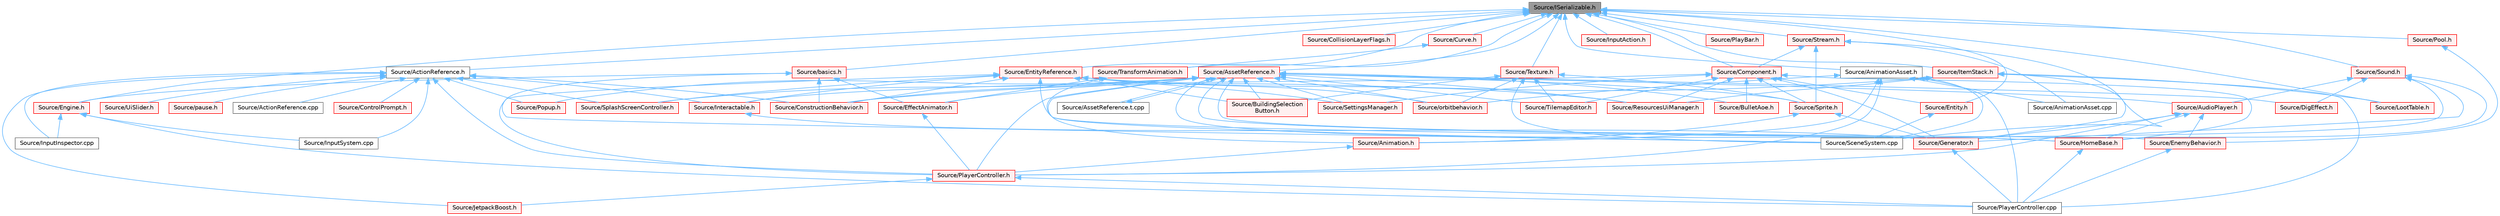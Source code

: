 digraph "Source/ISerializable.h"
{
 // LATEX_PDF_SIZE
  bgcolor="transparent";
  edge [fontname=Helvetica,fontsize=10,labelfontname=Helvetica,labelfontsize=10];
  node [fontname=Helvetica,fontsize=10,shape=box,height=0.2,width=0.4];
  Node1 [id="Node000001",label="Source/ISerializable.h",height=0.2,width=0.4,color="gray40", fillcolor="grey60", style="filled", fontcolor="black",tooltip="interface for all serializable objects"];
  Node1 -> Node2 [id="edge1_Node000001_Node000002",dir="back",color="steelblue1",style="solid",tooltip=" "];
  Node2 [id="Node000002",label="Source/ActionReference.h",height=0.2,width=0.4,color="grey40", fillcolor="white", style="filled",URL="$dd/dc7/ActionReference_8h.html",tooltip="a reference to an input Action"];
  Node2 -> Node3 [id="edge2_Node000002_Node000003",dir="back",color="steelblue1",style="solid",tooltip=" "];
  Node3 [id="Node000003",label="Source/ActionReference.cpp",height=0.2,width=0.4,color="grey40", fillcolor="white", style="filled",URL="$d8/d2f/ActionReference_8cpp.html",tooltip="a reference to an input Action"];
  Node2 -> Node4 [id="edge3_Node000002_Node000004",dir="back",color="steelblue1",style="solid",tooltip=" "];
  Node4 [id="Node000004",label="Source/ConstructionBehavior.h",height=0.2,width=0.4,color="red", fillcolor="#FFF0F0", style="filled",URL="$d9/def/ConstructionBehavior_8h.html",tooltip="handles the construction of towers and modification of terrain"];
  Node2 -> Node9 [id="edge4_Node000002_Node000009",dir="back",color="steelblue1",style="solid",tooltip=" "];
  Node9 [id="Node000009",label="Source/ControlPrompt.h",height=0.2,width=0.4,color="red", fillcolor="#FFF0F0", style="filled",URL="$d6/d12/ControlPrompt_8h.html",tooltip="Displays a control prompt for an ActionReference."];
  Node2 -> Node14 [id="edge5_Node000002_Node000014",dir="back",color="steelblue1",style="solid",tooltip=" "];
  Node14 [id="Node000014",label="Source/InputInspector.cpp",height=0.2,width=0.4,color="grey40", fillcolor="white", style="filled",URL="$d9/d70/InputInspector_8cpp.html",tooltip="Input system addition, holds Action and Debug info."];
  Node2 -> Node15 [id="edge6_Node000002_Node000015",dir="back",color="steelblue1",style="solid",tooltip=" "];
  Node15 [id="Node000015",label="Source/InputSystem.cpp",height=0.2,width=0.4,color="grey40", fillcolor="white", style="filled",URL="$da/d9c/InputSystem_8cpp.html",tooltip="Input system, m_Handles key and mouse inputs."];
  Node2 -> Node16 [id="edge7_Node000002_Node000016",dir="back",color="steelblue1",style="solid",tooltip=" "];
  Node16 [id="Node000016",label="Source/Interactable.h",height=0.2,width=0.4,color="red", fillcolor="#FFF0F0", style="filled",URL="$d6/dc1/Interactable_8h.html",tooltip="Component which can be interacted with by pressing a button when nearby."];
  Node16 -> Node18 [id="edge8_Node000016_Node000018",dir="back",color="steelblue1",style="solid",tooltip=" "];
  Node18 [id="Node000018",label="Source/Generator.h",height=0.2,width=0.4,color="red", fillcolor="#FFF0F0", style="filled",URL="$d9/d12/Generator_8h_source.html",tooltip=" "];
  Node18 -> Node20 [id="edge9_Node000018_Node000020",dir="back",color="steelblue1",style="solid",tooltip=" "];
  Node20 [id="Node000020",label="Source/PlayerController.cpp",height=0.2,width=0.4,color="grey40", fillcolor="white", style="filled",URL="$d3/d7e/PlayerController_8cpp.html",tooltip="PlayerController Behaviour Class."];
  Node2 -> Node25 [id="edge10_Node000002_Node000025",dir="back",color="steelblue1",style="solid",tooltip=" "];
  Node25 [id="Node000025",label="Source/JetpackBoost.h",height=0.2,width=0.4,color="red", fillcolor="#FFF0F0", style="filled",URL="$da/d88/JetpackBoost_8h_source.html",tooltip=" "];
  Node2 -> Node26 [id="edge11_Node000002_Node000026",dir="back",color="steelblue1",style="solid",tooltip=" "];
  Node26 [id="Node000026",label="Source/PlayerController.h",height=0.2,width=0.4,color="red", fillcolor="#FFF0F0", style="filled",URL="$db/db4/PlayerController_8h.html",tooltip="PlayerController Behaviour Class."];
  Node26 -> Node25 [id="edge12_Node000026_Node000025",dir="back",color="steelblue1",style="solid",tooltip=" "];
  Node26 -> Node20 [id="edge13_Node000026_Node000020",dir="back",color="steelblue1",style="solid",tooltip=" "];
  Node2 -> Node27 [id="edge14_Node000002_Node000027",dir="back",color="steelblue1",style="solid",tooltip=" "];
  Node27 [id="Node000027",label="Source/Popup.h",height=0.2,width=0.4,color="red", fillcolor="#FFF0F0", style="filled",URL="$d2/d4b/Popup_8h.html",tooltip="A popup is a behavior that will show a popup when a button is pressed."];
  Node2 -> Node29 [id="edge15_Node000002_Node000029",dir="back",color="steelblue1",style="solid",tooltip=" "];
  Node29 [id="Node000029",label="Source/SplashScreenController.h",height=0.2,width=0.4,color="red", fillcolor="#FFF0F0", style="filled",URL="$da/d14/SplashScreenController_8h_source.html",tooltip=" "];
  Node2 -> Node30 [id="edge16_Node000002_Node000030",dir="back",color="steelblue1",style="solid",tooltip=" "];
  Node30 [id="Node000030",label="Source/UiSlider.h",height=0.2,width=0.4,color="red", fillcolor="#FFF0F0", style="filled",URL="$de/dad/UiSlider_8h.html",tooltip="Ui Slider component."];
  Node2 -> Node32 [id="edge17_Node000002_Node000032",dir="back",color="steelblue1",style="solid",tooltip=" "];
  Node32 [id="Node000032",label="Source/pause.h",height=0.2,width=0.4,color="red", fillcolor="#FFF0F0", style="filled",URL="$d6/d82/pause_8h.html",tooltip="component that pauses the game"];
  Node1 -> Node34 [id="edge18_Node000001_Node000034",dir="back",color="steelblue1",style="solid",tooltip=" "];
  Node34 [id="Node000034",label="Source/AnimationAsset.h",height=0.2,width=0.4,color="grey40", fillcolor="white", style="filled",URL="$d4/df8/AnimationAsset_8h.html",tooltip="Asset that contains information about a spritesheet animation."];
  Node34 -> Node35 [id="edge19_Node000034_Node000035",dir="back",color="steelblue1",style="solid",tooltip=" "];
  Node35 [id="Node000035",label="Source/Animation.h",height=0.2,width=0.4,color="red", fillcolor="#FFF0F0", style="filled",URL="$d2/d76/Animation_8h.html",tooltip="animation component class"];
  Node35 -> Node26 [id="edge20_Node000035_Node000026",dir="back",color="steelblue1",style="solid",tooltip=" "];
  Node34 -> Node40 [id="edge21_Node000034_Node000040",dir="back",color="steelblue1",style="solid",tooltip=" "];
  Node40 [id="Node000040",label="Source/AnimationAsset.cpp",height=0.2,width=0.4,color="grey40", fillcolor="white", style="filled",URL="$dc/d5d/AnimationAsset_8cpp.html",tooltip="Asset that contains information about a spritesheet animation."];
  Node34 -> Node20 [id="edge22_Node000034_Node000020",dir="back",color="steelblue1",style="solid",tooltip=" "];
  Node34 -> Node26 [id="edge23_Node000034_Node000026",dir="back",color="steelblue1",style="solid",tooltip=" "];
  Node34 -> Node41 [id="edge24_Node000034_Node000041",dir="back",color="steelblue1",style="solid",tooltip=" "];
  Node41 [id="Node000041",label="Source/SceneSystem.cpp",height=0.2,width=0.4,color="grey40", fillcolor="white", style="filled",URL="$df/dce/SceneSystem_8cpp.html",tooltip="handles the process of resetting and changing scenes"];
  Node34 -> Node42 [id="edge25_Node000034_Node000042",dir="back",color="steelblue1",style="solid",tooltip=" "];
  Node42 [id="Node000042",label="Source/orbitbehavior.h",height=0.2,width=0.4,color="red", fillcolor="#FFF0F0", style="filled",URL="$dc/dfe/orbitbehavior_8h_source.html",tooltip=" "];
  Node1 -> Node43 [id="edge26_Node000001_Node000043",dir="back",color="steelblue1",style="solid",tooltip=" "];
  Node43 [id="Node000043",label="Source/AssetReference.h",height=0.2,width=0.4,color="red", fillcolor="#FFF0F0", style="filled",URL="$dc/dd6/AssetReference_8h.html",tooltip="a reference to an Asset"];
  Node43 -> Node35 [id="edge27_Node000043_Node000035",dir="back",color="steelblue1",style="solid",tooltip=" "];
  Node43 -> Node44 [id="edge28_Node000043_Node000044",dir="back",color="steelblue1",style="solid",tooltip=" "];
  Node44 [id="Node000044",label="Source/AssetReference.t.cpp",height=0.2,width=0.4,color="grey40", fillcolor="white", style="filled",URL="$d7/d1f/AssetReference_8t_8cpp.html",tooltip="a reference to an Asset"];
  Node44 -> Node43 [id="edge29_Node000044_Node000043",dir="back",color="steelblue1",style="solid",tooltip=" "];
  Node43 -> Node45 [id="edge30_Node000043_Node000045",dir="back",color="steelblue1",style="solid",tooltip=" "];
  Node45 [id="Node000045",label="Source/AudioPlayer.h",height=0.2,width=0.4,color="red", fillcolor="#FFF0F0", style="filled",URL="$db/de5/AudioPlayer_8h.html",tooltip="Component that plays audio."];
  Node45 -> Node47 [id="edge31_Node000045_Node000047",dir="back",color="steelblue1",style="solid",tooltip=" "];
  Node47 [id="Node000047",label="Source/EnemyBehavior.h",height=0.2,width=0.4,color="red", fillcolor="#FFF0F0", style="filled",URL="$d6/dc9/EnemyBehavior_8h_source.html",tooltip=" "];
  Node47 -> Node20 [id="edge32_Node000047_Node000020",dir="back",color="steelblue1",style="solid",tooltip=" "];
  Node45 -> Node18 [id="edge33_Node000045_Node000018",dir="back",color="steelblue1",style="solid",tooltip=" "];
  Node45 -> Node48 [id="edge34_Node000045_Node000048",dir="back",color="steelblue1",style="solid",tooltip=" "];
  Node48 [id="Node000048",label="Source/HomeBase.h",height=0.2,width=0.4,color="red", fillcolor="#FFF0F0", style="filled",URL="$d9/d7c/HomeBase_8h_source.html",tooltip=" "];
  Node48 -> Node20 [id="edge35_Node000048_Node000020",dir="back",color="steelblue1",style="solid",tooltip=" "];
  Node45 -> Node26 [id="edge36_Node000045_Node000026",dir="back",color="steelblue1",style="solid",tooltip=" "];
  Node43 -> Node55 [id="edge37_Node000043_Node000055",dir="back",color="steelblue1",style="solid",tooltip=" "];
  Node55 [id="Node000055",label="Source/BuildingSelection\lButton.h",height=0.2,width=0.4,color="red", fillcolor="#FFF0F0", style="filled",URL="$de/d78/BuildingSelectionButton_8h.html",tooltip="button that selects which building the ConstructionManager should place"];
  Node43 -> Node56 [id="edge38_Node000043_Node000056",dir="back",color="steelblue1",style="solid",tooltip=" "];
  Node56 [id="Node000056",label="Source/BulletAoe.h",height=0.2,width=0.4,color="red", fillcolor="#FFF0F0", style="filled",URL="$db/d2f/BulletAoe_8h_source.html",tooltip=" "];
  Node43 -> Node4 [id="edge39_Node000043_Node000004",dir="back",color="steelblue1",style="solid",tooltip=" "];
  Node43 -> Node57 [id="edge40_Node000043_Node000057",dir="back",color="steelblue1",style="solid",tooltip=" "];
  Node57 [id="Node000057",label="Source/DigEffect.h",height=0.2,width=0.4,color="red", fillcolor="#FFF0F0", style="filled",URL="$d8/dfb/DigEffect_8h_source.html",tooltip=" "];
  Node43 -> Node58 [id="edge41_Node000043_Node000058",dir="back",color="steelblue1",style="solid",tooltip=" "];
  Node58 [id="Node000058",label="Source/EffectAnimator.h",height=0.2,width=0.4,color="red", fillcolor="#FFF0F0", style="filled",URL="$db/d11/EffectAnimator_8h.html",tooltip="Component that animates a Transform's matrix."];
  Node58 -> Node26 [id="edge42_Node000058_Node000026",dir="back",color="steelblue1",style="solid",tooltip=" "];
  Node43 -> Node47 [id="edge43_Node000043_Node000047",dir="back",color="steelblue1",style="solid",tooltip=" "];
  Node43 -> Node18 [id="edge44_Node000043_Node000018",dir="back",color="steelblue1",style="solid",tooltip=" "];
  Node43 -> Node48 [id="edge45_Node000043_Node000048",dir="back",color="steelblue1",style="solid",tooltip=" "];
  Node43 -> Node26 [id="edge46_Node000043_Node000026",dir="back",color="steelblue1",style="solid",tooltip=" "];
  Node43 -> Node27 [id="edge47_Node000043_Node000027",dir="back",color="steelblue1",style="solid",tooltip=" "];
  Node43 -> Node60 [id="edge48_Node000043_Node000060",dir="back",color="steelblue1",style="solid",tooltip=" "];
  Node60 [id="Node000060",label="Source/ResourcesUiManager.h",height=0.2,width=0.4,color="red", fillcolor="#FFF0F0", style="filled",URL="$d6/d1f/ResourcesUiManager_8h.html",tooltip="Component that manages the UI for displaying what resources a player currently has."];
  Node43 -> Node62 [id="edge49_Node000043_Node000062",dir="back",color="steelblue1",style="solid",tooltip=" "];
  Node62 [id="Node000062",label="Source/SettingsManager.h",height=0.2,width=0.4,color="red", fillcolor="#FFF0F0", style="filled",URL="$d9/d4a/SettingsManager_8h.html",tooltip="Settings Manager Class."];
  Node43 -> Node29 [id="edge50_Node000043_Node000029",dir="back",color="steelblue1",style="solid",tooltip=" "];
  Node43 -> Node63 [id="edge51_Node000043_Node000063",dir="back",color="steelblue1",style="solid",tooltip=" "];
  Node63 [id="Node000063",label="Source/Sprite.h",height=0.2,width=0.4,color="red", fillcolor="#FFF0F0", style="filled",URL="$d7/d31/Sprite_8h_source.html",tooltip=" "];
  Node63 -> Node35 [id="edge52_Node000063_Node000035",dir="back",color="steelblue1",style="solid",tooltip=" "];
  Node63 -> Node18 [id="edge53_Node000063_Node000018",dir="back",color="steelblue1",style="solid",tooltip=" "];
  Node43 -> Node84 [id="edge54_Node000043_Node000084",dir="back",color="steelblue1",style="solid",tooltip=" "];
  Node84 [id="Node000084",label="Source/TilemapEditor.h",height=0.2,width=0.4,color="red", fillcolor="#FFF0F0", style="filled",URL="$d3/da4/TilemapEditor_8h.html",tooltip="Component that allows direct editing of a Tilemap."];
  Node43 -> Node42 [id="edge55_Node000043_Node000042",dir="back",color="steelblue1",style="solid",tooltip=" "];
  Node1 -> Node87 [id="edge56_Node000001_Node000087",dir="back",color="steelblue1",style="solid",tooltip=" "];
  Node87 [id="Node000087",label="Source/CollisionLayerFlags.h",height=0.2,width=0.4,color="red", fillcolor="#FFF0F0", style="filled",URL="$d1/d9d/CollisionLayerFlags_8h.html",tooltip="struct that determines which collision layers to interact with"];
  Node1 -> Node105 [id="edge57_Node000001_Node000105",dir="back",color="steelblue1",style="solid",tooltip=" "];
  Node105 [id="Node000105",label="Source/Component.h",height=0.2,width=0.4,color="red", fillcolor="#FFF0F0", style="filled",URL="$d0/da1/Component_8h.html",tooltip="Virtual component header."];
  Node105 -> Node56 [id="edge58_Node000105_Node000056",dir="back",color="steelblue1",style="solid",tooltip=" "];
  Node105 -> Node138 [id="edge59_Node000105_Node000138",dir="back",color="steelblue1",style="solid",tooltip=" "];
  Node138 [id="Node000138",label="Source/Entity.h",height=0.2,width=0.4,color="red", fillcolor="#FFF0F0", style="filled",URL="$d4/da0/Entity_8h.html",tooltip="Entity class which holds Components."];
  Node138 -> Node41 [id="edge60_Node000138_Node000041",dir="back",color="steelblue1",style="solid",tooltip=" "];
  Node105 -> Node18 [id="edge61_Node000105_Node000018",dir="back",color="steelblue1",style="solid",tooltip=" "];
  Node105 -> Node48 [id="edge62_Node000105_Node000048",dir="back",color="steelblue1",style="solid",tooltip=" "];
  Node105 -> Node16 [id="edge63_Node000105_Node000016",dir="back",color="steelblue1",style="solid",tooltip=" "];
  Node105 -> Node60 [id="edge64_Node000105_Node000060",dir="back",color="steelblue1",style="solid",tooltip=" "];
  Node105 -> Node62 [id="edge65_Node000105_Node000062",dir="back",color="steelblue1",style="solid",tooltip=" "];
  Node105 -> Node63 [id="edge66_Node000105_Node000063",dir="back",color="steelblue1",style="solid",tooltip=" "];
  Node105 -> Node84 [id="edge67_Node000105_Node000084",dir="back",color="steelblue1",style="solid",tooltip=" "];
  Node1 -> Node178 [id="edge68_Node000001_Node000178",dir="back",color="steelblue1",style="solid",tooltip=" "];
  Node178 [id="Node000178",label="Source/Curve.h",height=0.2,width=0.4,color="red", fillcolor="#FFF0F0", style="filled",URL="$d8/de7/Curve_8h.html",tooltip="class for interpolating between sequences of values"];
  Node178 -> Node180 [id="edge69_Node000178_Node000180",dir="back",color="steelblue1",style="solid",tooltip=" "];
  Node180 [id="Node000180",label="Source/TransformAnimation.h",height=0.2,width=0.4,color="red", fillcolor="#FFF0F0", style="filled",URL="$da/dbc/TransformAnimation_8h.html",tooltip="Asset that animates a Transform with Curves."];
  Node180 -> Node58 [id="edge70_Node000180_Node000058",dir="back",color="steelblue1",style="solid",tooltip=" "];
  Node180 -> Node41 [id="edge71_Node000180_Node000041",dir="back",color="steelblue1",style="solid",tooltip=" "];
  Node1 -> Node182 [id="edge72_Node000001_Node000182",dir="back",color="steelblue1",style="solid",tooltip=" "];
  Node182 [id="Node000182",label="Source/Engine.h",height=0.2,width=0.4,color="red", fillcolor="#FFF0F0", style="filled",URL="$d1/dd4/Engine_8h.html",tooltip="Engine class."];
  Node182 -> Node14 [id="edge73_Node000182_Node000014",dir="back",color="steelblue1",style="solid",tooltip=" "];
  Node182 -> Node15 [id="edge74_Node000182_Node000015",dir="back",color="steelblue1",style="solid",tooltip=" "];
  Node182 -> Node20 [id="edge75_Node000182_Node000020",dir="back",color="steelblue1",style="solid",tooltip=" "];
  Node1 -> Node138 [id="edge76_Node000001_Node000138",dir="back",color="steelblue1",style="solid",tooltip=" "];
  Node1 -> Node183 [id="edge77_Node000001_Node000183",dir="back",color="steelblue1",style="solid",tooltip=" "];
  Node183 [id="Node000183",label="Source/EntityReference.h",height=0.2,width=0.4,color="red", fillcolor="#FFF0F0", style="filled",URL="$dc/db9/EntityReference_8h.html",tooltip="a reference to an Entity in the scene"];
  Node183 -> Node55 [id="edge78_Node000183_Node000055",dir="back",color="steelblue1",style="solid",tooltip=" "];
  Node183 -> Node4 [id="edge79_Node000183_Node000004",dir="back",color="steelblue1",style="solid",tooltip=" "];
  Node183 -> Node48 [id="edge80_Node000183_Node000048",dir="back",color="steelblue1",style="solid",tooltip=" "];
  Node183 -> Node16 [id="edge81_Node000183_Node000016",dir="back",color="steelblue1",style="solid",tooltip=" "];
  Node183 -> Node26 [id="edge82_Node000183_Node000026",dir="back",color="steelblue1",style="solid",tooltip=" "];
  Node183 -> Node60 [id="edge83_Node000183_Node000060",dir="back",color="steelblue1",style="solid",tooltip=" "];
  Node183 -> Node62 [id="edge84_Node000183_Node000062",dir="back",color="steelblue1",style="solid",tooltip=" "];
  Node183 -> Node29 [id="edge85_Node000183_Node000029",dir="back",color="steelblue1",style="solid",tooltip=" "];
  Node183 -> Node42 [id="edge86_Node000183_Node000042",dir="back",color="steelblue1",style="solid",tooltip=" "];
  Node1 -> Node184 [id="edge87_Node000001_Node000184",dir="back",color="steelblue1",style="solid",tooltip=" "];
  Node184 [id="Node000184",label="Source/InputAction.h",height=0.2,width=0.4,color="red", fillcolor="#FFF0F0", style="filled",URL="$d4/d40/InputAction_8h.html",tooltip="action class, used to track an action with dynamic input"];
  Node1 -> Node187 [id="edge88_Node000001_Node000187",dir="back",color="steelblue1",style="solid",tooltip=" "];
  Node187 [id="Node000187",label="Source/ItemStack.h",height=0.2,width=0.4,color="red", fillcolor="#FFF0F0", style="filled",URL="$da/d6f/ItemStack_8h.html",tooltip="a stack of multiple items of the same type"];
  Node187 -> Node4 [id="edge89_Node000187_Node000004",dir="back",color="steelblue1",style="solid",tooltip=" "];
  Node187 -> Node18 [id="edge90_Node000187_Node000018",dir="back",color="steelblue1",style="solid",tooltip=" "];
  Node187 -> Node188 [id="edge91_Node000187_Node000188",dir="back",color="steelblue1",style="solid",tooltip=" "];
  Node188 [id="Node000188",label="Source/LootTable.h",height=0.2,width=0.4,color="red", fillcolor="#FFF0F0", style="filled",URL="$d9/d7a/LootTable_8h.html",tooltip="class for dropping configurable loot"];
  Node187 -> Node20 [id="edge92_Node000187_Node000020",dir="back",color="steelblue1",style="solid",tooltip=" "];
  Node187 -> Node60 [id="edge93_Node000187_Node000060",dir="back",color="steelblue1",style="solid",tooltip=" "];
  Node1 -> Node188 [id="edge94_Node000001_Node000188",dir="back",color="steelblue1",style="solid",tooltip=" "];
  Node1 -> Node190 [id="edge95_Node000001_Node000190",dir="back",color="steelblue1",style="solid",tooltip=" "];
  Node190 [id="Node000190",label="Source/PlayBar.h",height=0.2,width=0.4,color="red", fillcolor="#FFF0F0", style="filled",URL="$d5/dfe/PlayBar_8h.html",tooltip="UI Bar that handles playing, pausing, and autosaves of the scene."];
  Node1 -> Node199 [id="edge96_Node000001_Node000199",dir="back",color="steelblue1",style="solid",tooltip=" "];
  Node199 [id="Node000199",label="Source/Pool.h",height=0.2,width=0.4,color="red", fillcolor="#FFF0F0", style="filled",URL="$db/dd5/Pool_8h.html",tooltip="Used for Pools like Time or Health."];
  Node199 -> Node47 [id="edge97_Node000199_Node000047",dir="back",color="steelblue1",style="solid",tooltip=" "];
  Node1 -> Node202 [id="edge98_Node000001_Node000202",dir="back",color="steelblue1",style="solid",tooltip=" "];
  Node202 [id="Node000202",label="Source/Sound.h",height=0.2,width=0.4,color="red", fillcolor="#FFF0F0", style="filled",URL="$d6/dca/Sound_8h.html",tooltip="Wrapper class for FMOD sounds."];
  Node202 -> Node45 [id="edge99_Node000202_Node000045",dir="back",color="steelblue1",style="solid",tooltip=" "];
  Node202 -> Node57 [id="edge100_Node000202_Node000057",dir="back",color="steelblue1",style="solid",tooltip=" "];
  Node202 -> Node18 [id="edge101_Node000202_Node000018",dir="back",color="steelblue1",style="solid",tooltip=" "];
  Node202 -> Node48 [id="edge102_Node000202_Node000048",dir="back",color="steelblue1",style="solid",tooltip=" "];
  Node202 -> Node41 [id="edge103_Node000202_Node000041",dir="back",color="steelblue1",style="solid",tooltip=" "];
  Node1 -> Node203 [id="edge104_Node000001_Node000203",dir="back",color="steelblue1",style="solid",tooltip=" "];
  Node203 [id="Node000203",label="Source/Stream.h",height=0.2,width=0.4,color="red", fillcolor="#FFF0F0", style="filled",URL="$de/dd1/Stream_8h.html",tooltip="JSON File reading/writing."];
  Node203 -> Node40 [id="edge105_Node000203_Node000040",dir="back",color="steelblue1",style="solid",tooltip=" "];
  Node203 -> Node105 [id="edge106_Node000203_Node000105",dir="back",color="steelblue1",style="solid",tooltip=" "];
  Node203 -> Node41 [id="edge107_Node000203_Node000041",dir="back",color="steelblue1",style="solid",tooltip=" "];
  Node203 -> Node63 [id="edge108_Node000203_Node000063",dir="back",color="steelblue1",style="solid",tooltip=" "];
  Node1 -> Node214 [id="edge109_Node000001_Node000214",dir="back",color="steelblue1",style="solid",tooltip=" "];
  Node214 [id="Node000214",label="Source/Texture.h",height=0.2,width=0.4,color="red", fillcolor="#FFF0F0", style="filled",URL="$d9/dbf/Texture_8h.html",tooltip="Header for the OpenGL texture wrapper."];
  Node214 -> Node55 [id="edge110_Node000214_Node000055",dir="back",color="steelblue1",style="solid",tooltip=" "];
  Node214 -> Node41 [id="edge111_Node000214_Node000041",dir="back",color="steelblue1",style="solid",tooltip=" "];
  Node214 -> Node63 [id="edge112_Node000214_Node000063",dir="back",color="steelblue1",style="solid",tooltip=" "];
  Node214 -> Node84 [id="edge113_Node000214_Node000084",dir="back",color="steelblue1",style="solid",tooltip=" "];
  Node214 -> Node42 [id="edge114_Node000214_Node000042",dir="back",color="steelblue1",style="solid",tooltip=" "];
  Node1 -> Node180 [id="edge115_Node000001_Node000180",dir="back",color="steelblue1",style="solid",tooltip=" "];
  Node1 -> Node215 [id="edge116_Node000001_Node000215",dir="back",color="steelblue1",style="solid",tooltip=" "];
  Node215 [id="Node000215",label="Source/basics.h",height=0.2,width=0.4,color="red", fillcolor="#FFF0F0", style="filled",URL="$dc/dcc/basics_8h_source.html",tooltip=" "];
  Node215 -> Node4 [id="edge117_Node000215_Node000004",dir="back",color="steelblue1",style="solid",tooltip=" "];
  Node215 -> Node58 [id="edge118_Node000215_Node000058",dir="back",color="steelblue1",style="solid",tooltip=" "];
  Node215 -> Node182 [id="edge119_Node000215_Node000182",dir="back",color="steelblue1",style="solid",tooltip=" "];
  Node215 -> Node41 [id="edge120_Node000215_Node000041",dir="back",color="steelblue1",style="solid",tooltip=" "];
}
